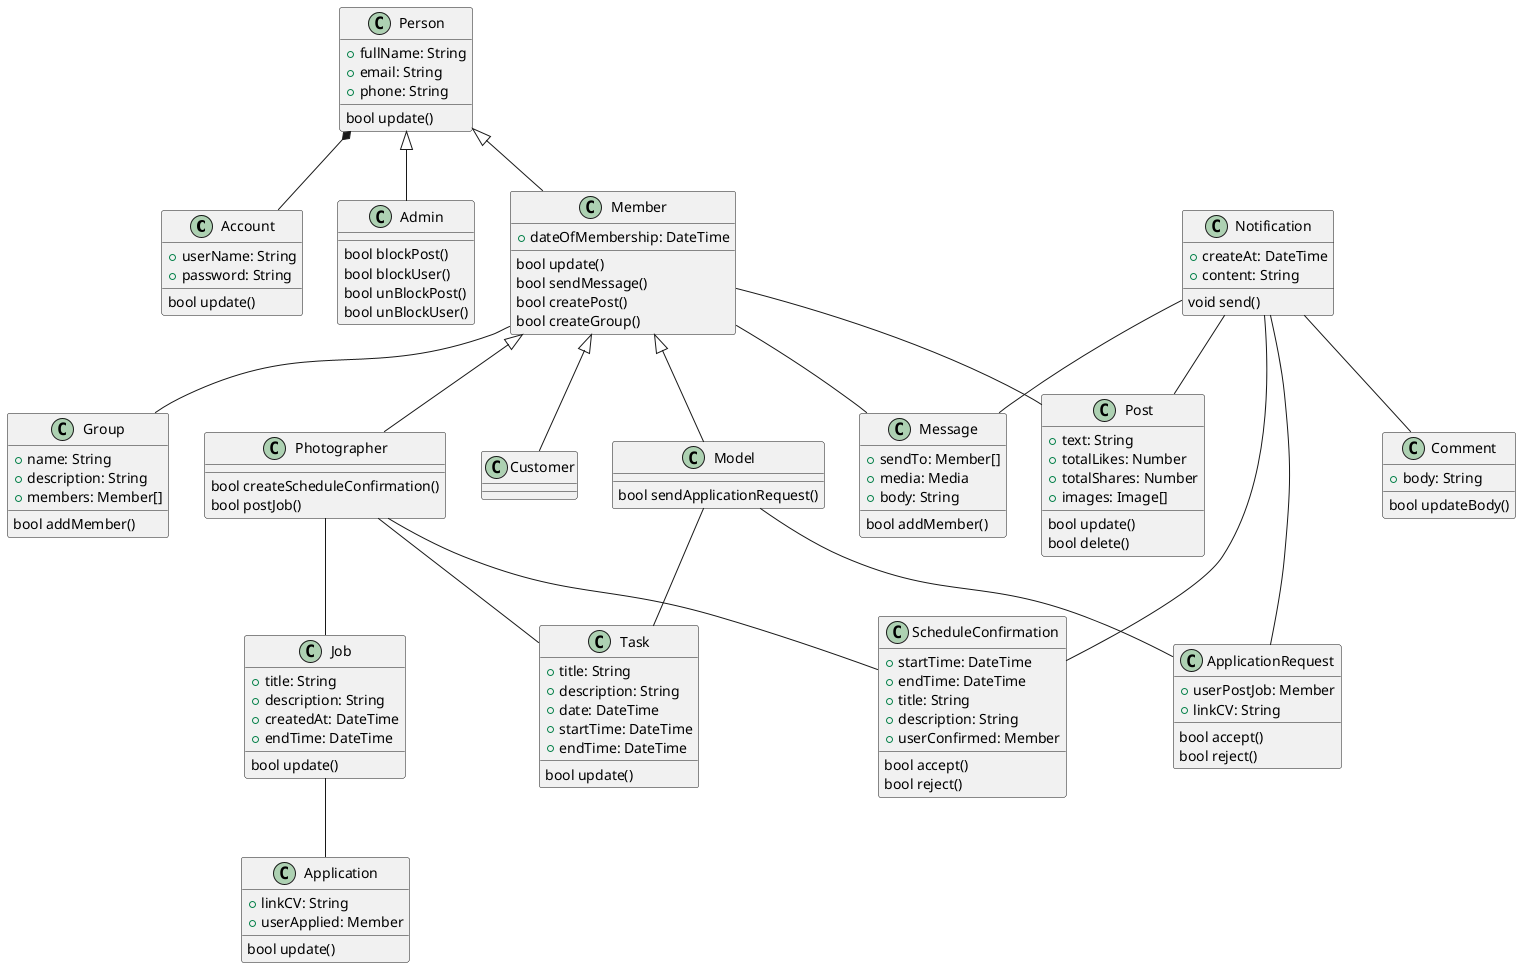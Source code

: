 @startuml

class Account {
  + userName: String
  + password: String
  bool update()
}

class Person {
  + fullName: String
  + email: String
  + phone: String
  bool update()
}

class Admin {
  bool blockPost()
  bool blockUser()
  bool unBlockPost()
  bool unBlockUser()
}

class Member{
  + dateOfMembership: DateTime
  bool update()
  bool sendMessage()
  bool createPost()
  bool createGroup()
}

class Photographer {
  bool createScheduleConfirmation()
  bool postJob()
}

class Model {
  bool sendApplicationRequest()
}

class Customer {
  
}

class Job {
  + title: String
  + description: String
  + createdAt: DateTime
  + endTime: DateTime
  bool update()
}

class Application {
  + linkCV: String
  + userApplied: Member
  bool update()
}

class Task {
  + title: String
  + description: String
  + date: DateTime
  + startTime: DateTime
  + endTime: DateTime
  bool update()
}

class ScheduleConfirmation {
  + startTime: DateTime
  + endTime: DateTime
  + title: String
  + description: String
  + userConfirmed: Member
  bool accept()
  bool reject()
}

class ApplicationRequest {
  + userPostJob: Member
  + linkCV: String
  bool accept()
  bool reject()
}

class Message {
  + sendTo: Member[]
  + media: Media
  + body: String
  bool addMember()
}

class Notification {
  + createAt: DateTime
  + content: String
  void send()
}

class Post {
  + text: String
  + totalLikes: Number
  + totalShares: Number
  + images: Image[]
  bool update()
  bool delete()
}

class Comment {
  + body: String
  bool updateBody()
}

class Group {
  + name: String
  + description: String
  + members: Member[]
  bool addMember()
}

Person *-- Account
Person <|-- Admin
Person <|-- Member

Member <|-- Photographer
Member <|-- Model
Member <|-- Customer
Member -- Group
Member -- Post
Member -- Message

Photographer -- Job
Photographer -- Task
Photographer -- ScheduleConfirmation
Job -- Application

Model -- Task
Model -- ApplicationRequest


Notification -- ScheduleConfirmation
Notification -- ApplicationRequest
Notification -- Message
Notification -- Post
Notification -- Comment

@enduml

